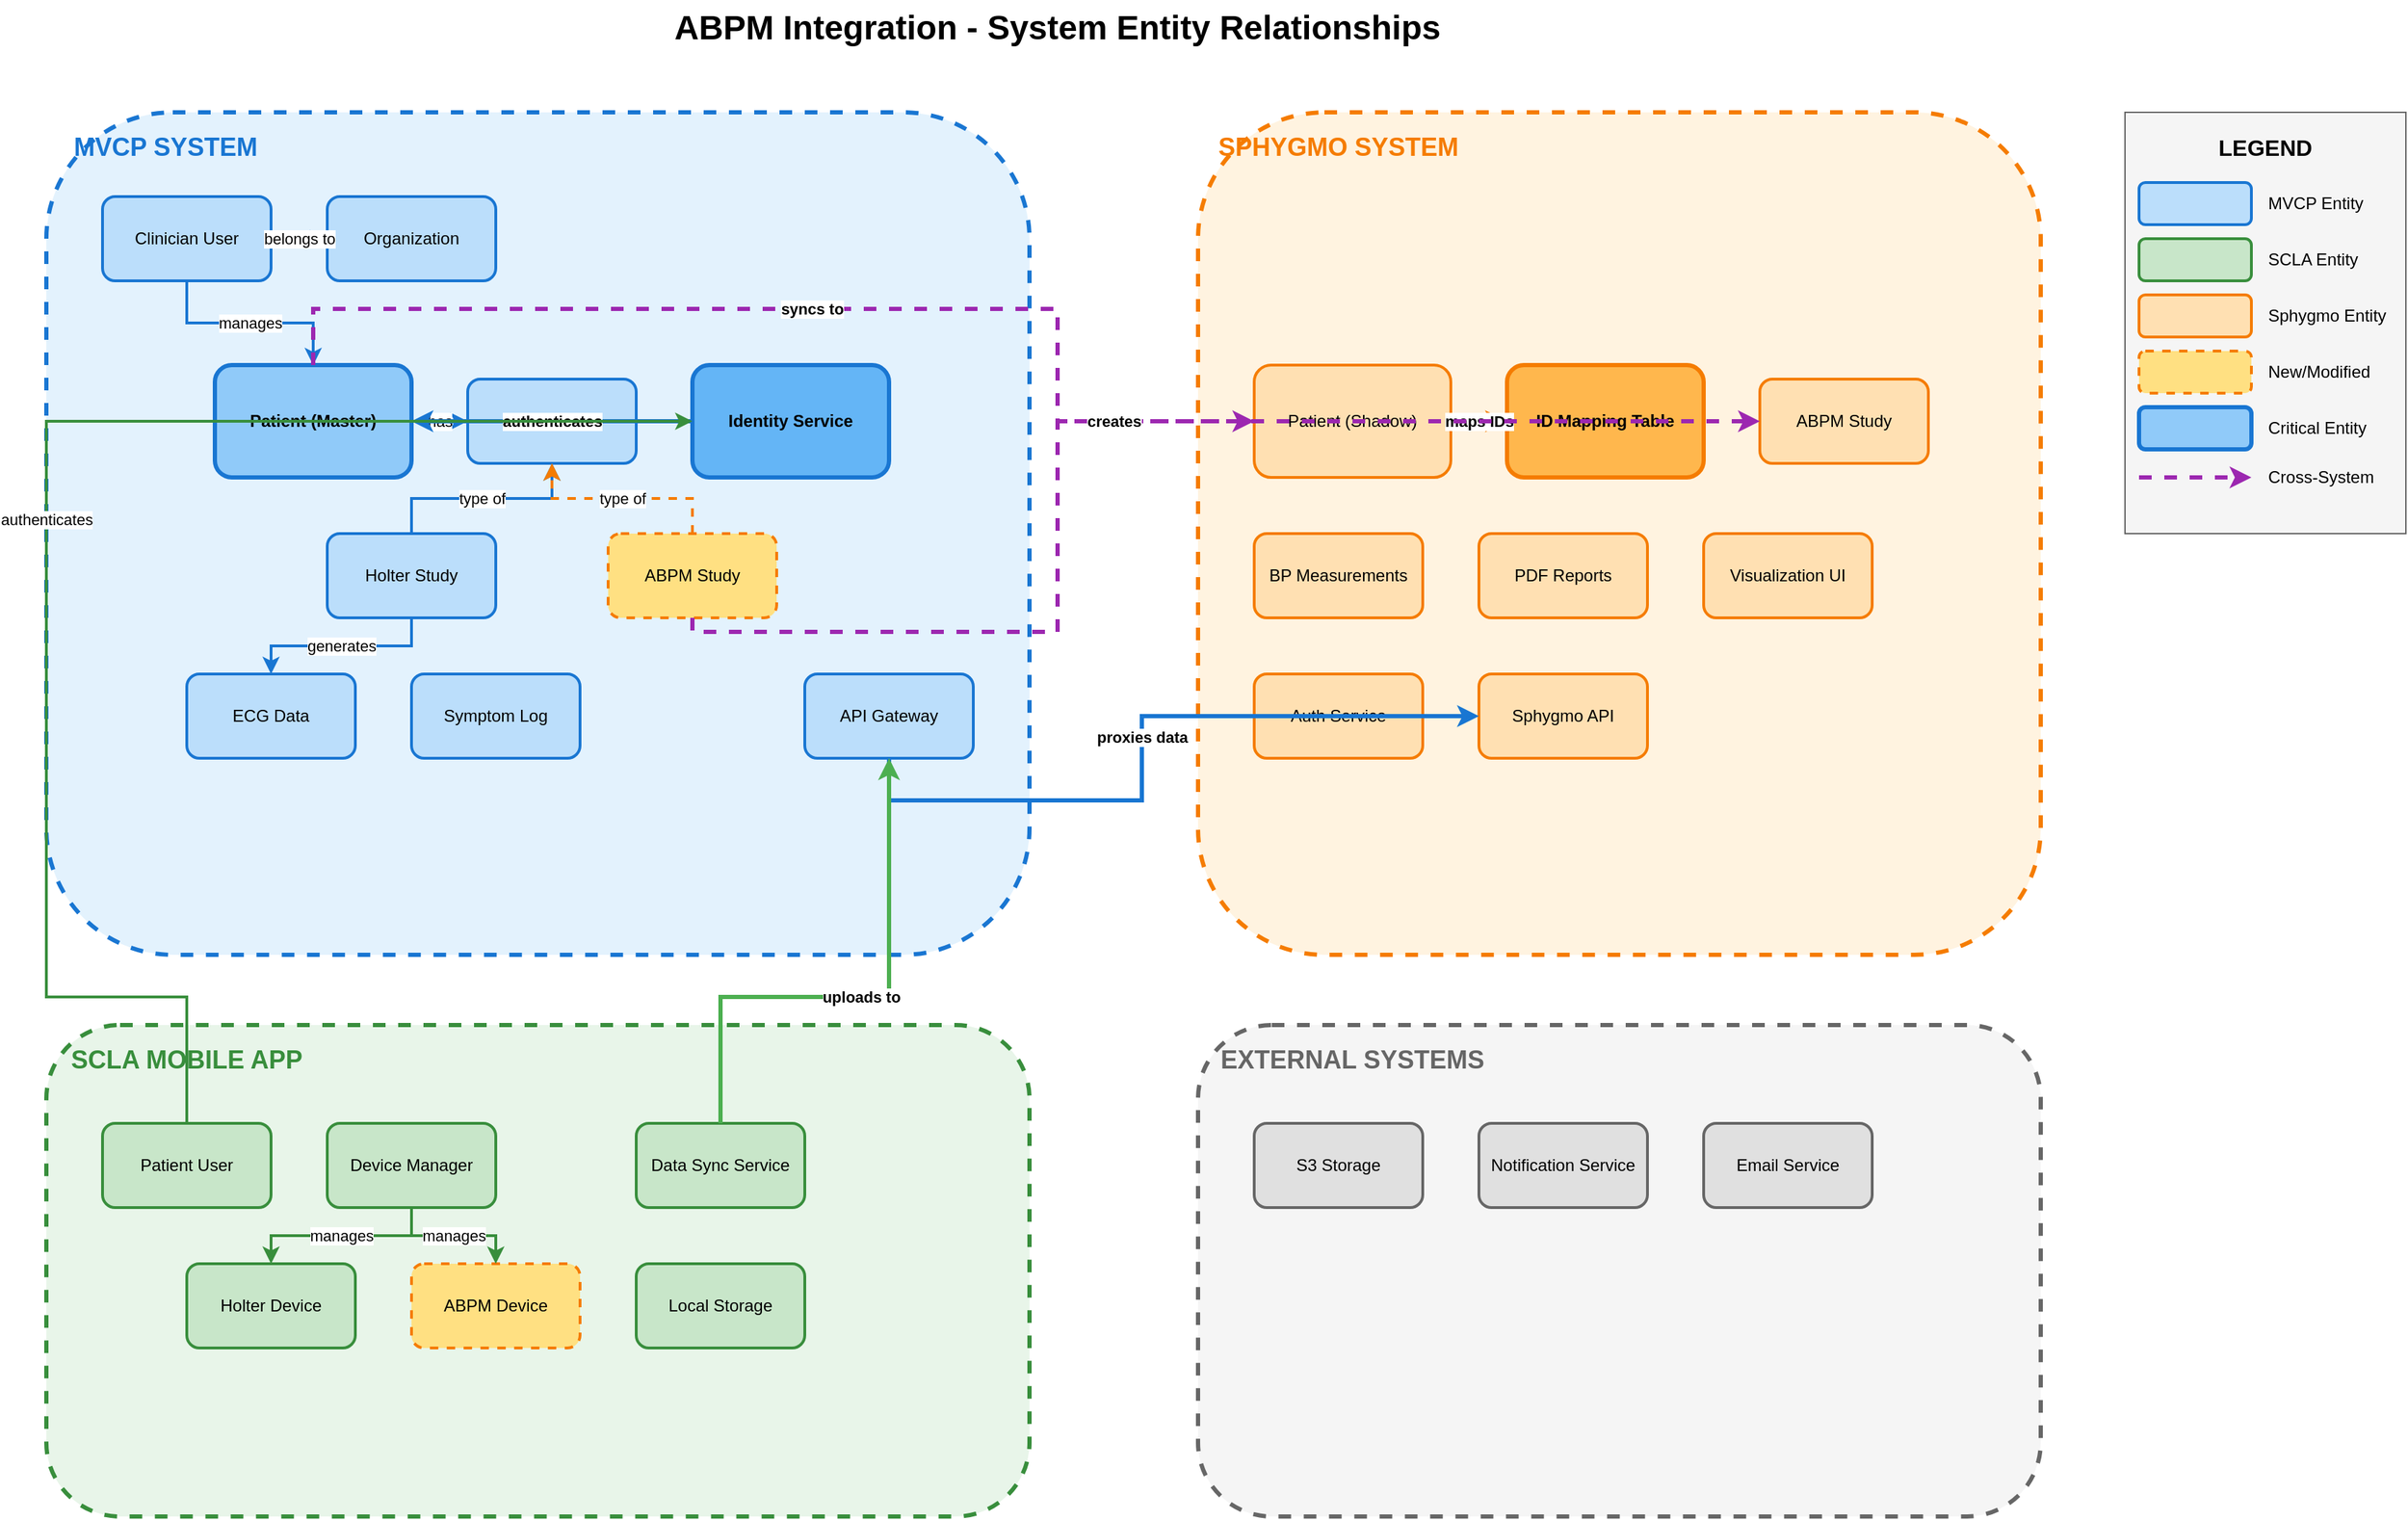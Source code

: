 <?xml version="1.0" encoding="UTF-8"?>
<mxfile version="24.0.0" type="device">
  <diagram name="ABPM Integration Entity Relationships" id="abpm-entities">
    <mxGraphModel dx="1422" dy="794" grid="1" gridSize="10" guides="1" tooltips="1" connect="1" arrows="1" fold="1" page="1" pageScale="1" pageWidth="1600" pageHeight="1200" math="0" shadow="0">
      <root>
        <mxCell id="0" />
        <mxCell id="1" parent="0" />
        
        <!-- Title -->
        <mxCell id="title" value="ABPM Integration - System Entity Relationships" style="text;html=1;strokeColor=none;fillColor=none;align=center;verticalAlign=middle;whiteSpace=wrap;rounded=0;fontSize=24;fontStyle=1" vertex="1" parent="1">
          <mxGeometry x="500" y="20" width="600" height="40" as="geometry" />
        </mxCell>
        
        <!-- MVCP System Box -->
        <mxCell id="mvcp-box" value="" style="rounded=1;whiteSpace=wrap;html=1;fillColor=#E3F2FD;strokeColor=#1976D2;strokeWidth=3;dashed=1" vertex="1" parent="1">
          <mxGeometry x="80" y="100" width="700" height="600" as="geometry" />
        </mxCell>
        <mxCell id="mvcp-label" value="MVCP SYSTEM" style="text;html=1;strokeColor=none;fillColor=none;align=center;verticalAlign=middle;whiteSpace=wrap;rounded=0;fontSize=18;fontStyle=1;fontColor=#1976D2" vertex="1" parent="1">
          <mxGeometry x="90" y="110" width="150" height="30" as="geometry" />
        </mxCell>
        
        <!-- SCLA App Box -->
        <mxCell id="scla-box" value="" style="rounded=1;whiteSpace=wrap;html=1;fillColor=#E8F5E9;strokeColor=#388E3C;strokeWidth=3;dashed=1" vertex="1" parent="1">
          <mxGeometry x="80" y="750" width="700" height="350" as="geometry" />
        </mxCell>
        <mxCell id="scla-label" value="SCLA MOBILE APP" style="text;html=1;strokeColor=none;fillColor=none;align=center;verticalAlign=middle;whiteSpace=wrap;rounded=0;fontSize=18;fontStyle=1;fontColor=#388E3C" vertex="1" parent="1">
          <mxGeometry x="90" y="760" width="180" height="30" as="geometry" />
        </mxCell>
        
        <!-- Sphygmo System Box -->
        <mxCell id="sphygmo-box" value="" style="rounded=1;whiteSpace=wrap;html=1;fillColor=#FFF3E0;strokeColor=#F57C00;strokeWidth=3;dashed=1" vertex="1" parent="1">
          <mxGeometry x="900" y="100" width="600" height="600" as="geometry" />
        </mxCell>
        <mxCell id="sphygmo-label" value="SPHYGMO SYSTEM" style="text;html=1;strokeColor=none;fillColor=none;align=center;verticalAlign=middle;whiteSpace=wrap;rounded=0;fontSize=18;fontStyle=1;fontColor=#F57C00" vertex="1" parent="1">
          <mxGeometry x="910" y="110" width="180" height="30" as="geometry" />
        </mxCell>
        
        <!-- MVCP Entities -->
        <mxCell id="mvcp-user" value="Clinician User" style="rounded=1;whiteSpace=wrap;html=1;fillColor=#BBDEFB;strokeColor=#1976D2;strokeWidth=2" vertex="1" parent="1">
          <mxGeometry x="120" y="160" width="120" height="60" as="geometry" />
        </mxCell>
        
        <mxCell id="mvcp-org" value="Organization" style="rounded=1;whiteSpace=wrap;html=1;fillColor=#BBDEFB;strokeColor=#1976D2;strokeWidth=2" vertex="1" parent="1">
          <mxGeometry x="280" y="160" width="120" height="60" as="geometry" />
        </mxCell>
        
        <mxCell id="mvcp-patient" value="Patient (Master)" style="rounded=1;whiteSpace=wrap;html=1;fillColor=#90CAF9;strokeColor=#1976D2;strokeWidth=3;fontStyle=1" vertex="1" parent="1">
          <mxGeometry x="200" y="280" width="140" height="80" as="geometry" />
        </mxCell>
        
        <mxCell id="mvcp-study" value="Study" style="rounded=1;whiteSpace=wrap;html=1;fillColor=#BBDEFB;strokeColor=#1976D2;strokeWidth=2" vertex="1" parent="1">
          <mxGeometry x="380" y="290" width="120" height="60" as="geometry" />
        </mxCell>
        
        <mxCell id="mvcp-holter-study" value="Holter Study" style="rounded=1;whiteSpace=wrap;html=1;fillColor=#BBDEFB;strokeColor=#1976D2;strokeWidth=2" vertex="1" parent="1">
          <mxGeometry x="280" y="400" width="120" height="60" as="geometry" />
        </mxCell>
        
        <mxCell id="mvcp-abpm-study" value="ABPM Study" style="rounded=1;whiteSpace=wrap;html=1;fillColor=#FFE082;strokeColor=#F57C00;strokeWidth=2;dashed=1" vertex="1" parent="1">
          <mxGeometry x="480" y="400" width="120" height="60" as="geometry" />
        </mxCell>
        
        <mxCell id="mvcp-ecg-data" value="ECG Data" style="rounded=1;whiteSpace=wrap;html=1;fillColor=#BBDEFB;strokeColor=#1976D2;strokeWidth=2" vertex="1" parent="1">
          <mxGeometry x="180" y="500" width="120" height="60" as="geometry" />
        </mxCell>
        
        <mxCell id="mvcp-symptom" value="Symptom Log" style="rounded=1;whiteSpace=wrap;html=1;fillColor=#BBDEFB;strokeColor=#1976D2;strokeWidth=2" vertex="1" parent="1">
          <mxGeometry x="340" y="500" width="120" height="60" as="geometry" />
        </mxCell>
        
        <mxCell id="mvcp-identity" value="Identity Service" style="rounded=1;whiteSpace=wrap;html=1;fillColor=#64B5F6;strokeColor=#1976D2;strokeWidth=3;fontStyle=1" vertex="1" parent="1">
          <mxGeometry x="540" y="280" width="140" height="80" as="geometry" />
        </mxCell>
        
        <mxCell id="mvcp-api-gateway" value="API Gateway" style="rounded=1;whiteSpace=wrap;html=1;fillColor=#BBDEFB;strokeColor=#1976D2;strokeWidth=2" vertex="1" parent="1">
          <mxGeometry x="620" y="500" width="120" height="60" as="geometry" />
        </mxCell>
        
        <!-- SCLA Entities -->
        <mxCell id="scla-user" value="Patient User" style="rounded=1;whiteSpace=wrap;html=1;fillColor=#C8E6C9;strokeColor=#388E3C;strokeWidth=2" vertex="1" parent="1">
          <mxGeometry x="120" y="820" width="120" height="60" as="geometry" />
        </mxCell>
        
        <mxCell id="scla-device" value="Device Manager" style="rounded=1;whiteSpace=wrap;html=1;fillColor=#C8E6C9;strokeColor=#388E3C;strokeWidth=2" vertex="1" parent="1">
          <mxGeometry x="280" y="820" width="120" height="60" as="geometry" />
        </mxCell>
        
        <mxCell id="scla-holter" value="Holter Device" style="rounded=1;whiteSpace=wrap;html=1;fillColor=#C8E6C9;strokeColor=#388E3C;strokeWidth=2" vertex="1" parent="1">
          <mxGeometry x="180" y="920" width="120" height="60" as="geometry" />
        </mxCell>
        
        <mxCell id="scla-abpm" value="ABPM Device" style="rounded=1;whiteSpace=wrap;html=1;fillColor=#FFE082;strokeColor=#F57C00;strokeWidth=2;dashed=1" vertex="1" parent="1">
          <mxGeometry x="340" y="920" width="120" height="60" as="geometry" />
        </mxCell>
        
        <mxCell id="scla-sync" value="Data Sync Service" style="rounded=1;whiteSpace=wrap;html=1;fillColor=#C8E6C9;strokeColor=#388E3C;strokeWidth=2" vertex="1" parent="1">
          <mxGeometry x="500" y="820" width="120" height="60" as="geometry" />
        </mxCell>
        
        <mxCell id="scla-storage" value="Local Storage" style="rounded=1;whiteSpace=wrap;html=1;fillColor=#C8E6C9;strokeColor=#388E3C;strokeWidth=2" vertex="1" parent="1">
          <mxGeometry x="500" y="920" width="120" height="60" as="geometry" />
        </mxCell>
        
        <!-- Sphygmo Entities -->
        <mxCell id="sphygmo-patient" value="Patient (Shadow)" style="rounded=1;whiteSpace=wrap;html=1;fillColor=#FFE0B2;strokeColor=#F57C00;strokeWidth=2" vertex="1" parent="1">
          <mxGeometry x="940" y="280" width="140" height="80" as="geometry" />
        </mxCell>
        
        <mxCell id="sphygmo-mapping" value="ID Mapping Table" style="rounded=1;whiteSpace=wrap;html=1;fillColor=#FFB74D;strokeColor=#F57C00;strokeWidth=3;fontStyle=1" vertex="1" parent="1">
          <mxGeometry x="1120" y="280" width="140" height="80" as="geometry" />
        </mxCell>
        
        <mxCell id="sphygmo-abpm-study" value="ABPM Study" style="rounded=1;whiteSpace=wrap;html=1;fillColor=#FFE0B2;strokeColor=#F57C00;strokeWidth=2" vertex="1" parent="1">
          <mxGeometry x="1300" y="290" width="120" height="60" as="geometry" />
        </mxCell>
        
        <mxCell id="sphygmo-bp-data" value="BP Measurements" style="rounded=1;whiteSpace=wrap;html=1;fillColor=#FFE0B2;strokeColor=#F57C00;strokeWidth=2" vertex="1" parent="1">
          <mxGeometry x="940" y="400" width="120" height="60" as="geometry" />
        </mxCell>
        
        <mxCell id="sphygmo-report" value="PDF Reports" style="rounded=1;whiteSpace=wrap;html=1;fillColor=#FFE0B2;strokeColor=#F57C00;strokeWidth=2" vertex="1" parent="1">
          <mxGeometry x="1100" y="400" width="120" height="60" as="geometry" />
        </mxCell>
        
        <mxCell id="sphygmo-viz" value="Visualization UI" style="rounded=1;whiteSpace=wrap;html=1;fillColor=#FFE0B2;strokeColor=#F57C00;strokeWidth=2" vertex="1" parent="1">
          <mxGeometry x="1260" y="400" width="120" height="60" as="geometry" />
        </mxCell>
        
        <mxCell id="sphygmo-api" value="Sphygmo API" style="rounded=1;whiteSpace=wrap;html=1;fillColor=#FFE0B2;strokeColor=#F57C00;strokeWidth=2" vertex="1" parent="1">
          <mxGeometry x="1100" y="500" width="120" height="60" as="geometry" />
        </mxCell>
        
        <mxCell id="sphygmo-auth" value="Auth Service" style="rounded=1;whiteSpace=wrap;html=1;fillColor=#FFE0B2;strokeColor=#F57C00;strokeWidth=2" vertex="1" parent="1">
          <mxGeometry x="940" y="500" width="120" height="60" as="geometry" />
        </mxCell>
        
        <!-- External Entities -->
        <mxCell id="external-box" value="" style="rounded=1;whiteSpace=wrap;html=1;fillColor=#F5F5F5;strokeColor=#666666;strokeWidth=3;dashed=1" vertex="1" parent="1">
          <mxGeometry x="900" y="750" width="600" height="350" as="geometry" />
        </mxCell>
        <mxCell id="external-label" value="EXTERNAL SYSTEMS" style="text;html=1;strokeColor=none;fillColor=none;align=center;verticalAlign=middle;whiteSpace=wrap;rounded=0;fontSize=18;fontStyle=1;fontColor=#666666" vertex="1" parent="1">
          <mxGeometry x="910" y="760" width="200" height="30" as="geometry" />
        </mxCell>
        
        <mxCell id="s3-storage" value="S3 Storage" style="rounded=1;whiteSpace=wrap;html=1;fillColor=#E0E0E0;strokeColor=#666666;strokeWidth=2" vertex="1" parent="1">
          <mxGeometry x="940" y="820" width="120" height="60" as="geometry" />
        </mxCell>
        
        <mxCell id="notification" value="Notification Service" style="rounded=1;whiteSpace=wrap;html=1;fillColor=#E0E0E0;strokeColor=#666666;strokeWidth=2" vertex="1" parent="1">
          <mxGeometry x="1100" y="820" width="120" height="60" as="geometry" />
        </mxCell>
        
        <mxCell id="email" value="Email Service" style="rounded=1;whiteSpace=wrap;html=1;fillColor=#E0E0E0;strokeColor=#666666;strokeWidth=2" vertex="1" parent="1">
          <mxGeometry x="1260" y="820" width="120" height="60" as="geometry" />
        </mxCell>
        
        <!-- Relationships -->
        <!-- MVCP Internal -->
        <mxCell id="edge1" value="belongs to" style="edgeStyle=orthogonalEdgeStyle;rounded=0;orthogonalLoop=1;jettySize=auto;html=1;strokeColor=#1976D2;strokeWidth=2" edge="1" parent="1" source="mvcp-user" target="mvcp-org">
          <mxGeometry relative="1" as="geometry" />
        </mxCell>
        
        <mxCell id="edge2" value="manages" style="edgeStyle=orthogonalEdgeStyle;rounded=0;orthogonalLoop=1;jettySize=auto;html=1;strokeColor=#1976D2;strokeWidth=2" edge="1" parent="1" source="mvcp-user" target="mvcp-patient">
          <mxGeometry relative="1" as="geometry" />
        </mxCell>
        
        <mxCell id="edge3" value="has" style="edgeStyle=orthogonalEdgeStyle;rounded=0;orthogonalLoop=1;jettySize=auto;html=1;strokeColor=#1976D2;strokeWidth=2" edge="1" parent="1" source="mvcp-patient" target="mvcp-study">
          <mxGeometry relative="1" as="geometry" />
        </mxCell>
        
        <mxCell id="edge4" value="type of" style="edgeStyle=orthogonalEdgeStyle;rounded=0;orthogonalLoop=1;jettySize=auto;html=1;strokeColor=#1976D2;strokeWidth=2" edge="1" parent="1" source="mvcp-holter-study" target="mvcp-study">
          <mxGeometry relative="1" as="geometry" />
        </mxCell>
        
        <mxCell id="edge5" value="type of" style="edgeStyle=orthogonalEdgeStyle;rounded=0;orthogonalLoop=1;jettySize=auto;html=1;strokeColor=#F57C00;strokeWidth=2;dashed=1" edge="1" parent="1" source="mvcp-abpm-study" target="mvcp-study">
          <mxGeometry relative="1" as="geometry" />
        </mxCell>
        
        <mxCell id="edge6" value="generates" style="edgeStyle=orthogonalEdgeStyle;rounded=0;orthogonalLoop=1;jettySize=auto;html=1;strokeColor=#1976D2;strokeWidth=2" edge="1" parent="1" source="mvcp-holter-study" target="mvcp-ecg-data">
          <mxGeometry relative="1" as="geometry" />
        </mxCell>
        
        <mxCell id="edge7" value="authenticates" style="edgeStyle=orthogonalEdgeStyle;rounded=0;orthogonalLoop=1;jettySize=auto;html=1;strokeColor=#1976D2;strokeWidth=3;fontStyle=1" edge="1" parent="1" source="mvcp-identity" target="mvcp-patient">
          <mxGeometry relative="1" as="geometry" />
        </mxCell>
        
        <!-- Cross-System -->
        <mxCell id="edge8" value="syncs to" style="edgeStyle=orthogonalEdgeStyle;rounded=0;orthogonalLoop=1;jettySize=auto;html=1;strokeColor=#9C27B0;strokeWidth=3;fontStyle=1;dashed=1" edge="1" parent="1" source="mvcp-patient" target="sphygmo-patient">
          <mxGeometry relative="1" as="geometry">
            <Array as="points">
              <mxPoint x="270" y="240" />
              <mxPoint x="800" y="240" />
              <mxPoint x="800" y="320" />
            </Array>
          </mxGeometry>
        </mxCell>
        
        <mxCell id="edge9" value="maps IDs" style="edgeStyle=orthogonalEdgeStyle;rounded=0;orthogonalLoop=1;jettySize=auto;html=1;strokeColor=#F57C00;strokeWidth=3;fontStyle=1" edge="1" parent="1" source="sphygmo-patient" target="sphygmo-mapping">
          <mxGeometry relative="1" as="geometry" />
        </mxCell>
        
        <mxCell id="edge10" value="creates" style="edgeStyle=orthogonalEdgeStyle;rounded=0;orthogonalLoop=1;jettySize=auto;html=1;strokeColor=#9C27B0;strokeWidth=3;fontStyle=1;dashed=1" edge="1" parent="1" source="mvcp-abpm-study" target="sphygmo-abpm-study">
          <mxGeometry relative="1" as="geometry">
            <Array as="points">
              <mxPoint x="540" y="470" />
              <mxPoint x="800" y="470" />
              <mxPoint x="800" y="320" />
            </Array>
          </mxGeometry>
        </mxCell>
        
        <mxCell id="edge11" value="proxies data" style="edgeStyle=orthogonalEdgeStyle;rounded=0;orthogonalLoop=1;jettySize=auto;html=1;strokeColor=#1976D2;strokeWidth=3;fontStyle=1" edge="1" parent="1" source="mvcp-api-gateway" target="sphygmo-api">
          <mxGeometry relative="1" as="geometry">
            <Array as="points">
              <mxPoint x="680" y="590" />
              <mxPoint x="860" y="590" />
              <mxPoint x="860" y="530" />
            </Array>
          </mxGeometry>
        </mxCell>
        
        <!-- SCLA to MVCP -->
        <mxCell id="edge12" value="uploads to" style="edgeStyle=orthogonalEdgeStyle;rounded=0;orthogonalLoop=1;jettySize=auto;html=1;strokeColor=#4CAF50;strokeWidth=3;fontStyle=1" edge="1" parent="1" source="scla-sync" target="mvcp-api-gateway">
          <mxGeometry relative="1" as="geometry">
            <Array as="points">
              <mxPoint x="560" y="730" />
              <mxPoint x="680" y="730" />
            </Array>
          </mxGeometry>
        </mxCell>
        
        <mxCell id="edge13" value="authenticates" style="edgeStyle=orthogonalEdgeStyle;rounded=0;orthogonalLoop=1;jettySize=auto;html=1;strokeColor=#388E3C;strokeWidth=2" edge="1" parent="1" source="scla-user" target="mvcp-identity">
          <mxGeometry relative="1" as="geometry">
            <Array as="points">
              <mxPoint x="180" y="730" />
              <mxPoint x="80" y="730" />
              <mxPoint x="80" y="320" />
            </Array>
          </mxGeometry>
        </mxCell>
        
        <!-- Device relationships -->
        <mxCell id="edge14" value="manages" style="edgeStyle=orthogonalEdgeStyle;rounded=0;orthogonalLoop=1;jettySize=auto;html=1;strokeColor=#388E3C;strokeWidth=2" edge="1" parent="1" source="scla-device" target="scla-holter">
          <mxGeometry relative="1" as="geometry" />
        </mxCell>
        
        <mxCell id="edge15" value="manages" style="edgeStyle=orthogonalEdgeStyle;rounded=0;orthogonalLoop=1;jettySize=auto;html=1;strokeColor=#388E3C;strokeWidth=2" edge="1" parent="1" source="scla-device" target="scla-abpm">
          <mxGeometry relative="1" as="geometry" />
        </mxCell>
        
        <!-- Legend -->
        <mxCell id="legend-box" value="" style="rounded=0;whiteSpace=wrap;html=1;fillColor=#F5F5F5;strokeColor=#666666;strokeWidth=1" vertex="1" parent="1">
          <mxGeometry x="1560" y="100" width="200" height="300" as="geometry" />
        </mxCell>
        <mxCell id="legend-title" value="LEGEND" style="text;html=1;strokeColor=none;fillColor=none;align=center;verticalAlign=middle;whiteSpace=wrap;rounded=0;fontSize=16;fontStyle=1" vertex="1" parent="1">
          <mxGeometry x="1560" y="110" width="200" height="30" as="geometry" />
        </mxCell>
        
        <mxCell id="legend-mvcp" value="" style="rounded=1;whiteSpace=wrap;html=1;fillColor=#BBDEFB;strokeColor=#1976D2;strokeWidth=2" vertex="1" parent="1">
          <mxGeometry x="1570" y="150" width="80" height="30" as="geometry" />
        </mxCell>
        <mxCell id="legend-mvcp-text" value="MVCP Entity" style="text;html=1;strokeColor=none;fillColor=none;align=left;verticalAlign=middle;whiteSpace=wrap;rounded=0;fontSize=12" vertex="1" parent="1">
          <mxGeometry x="1660" y="150" width="90" height="30" as="geometry" />
        </mxCell>
        
        <mxCell id="legend-scla" value="" style="rounded=1;whiteSpace=wrap;html=1;fillColor=#C8E6C9;strokeColor=#388E3C;strokeWidth=2" vertex="1" parent="1">
          <mxGeometry x="1570" y="190" width="80" height="30" as="geometry" />
        </mxCell>
        <mxCell id="legend-scla-text" value="SCLA Entity" style="text;html=1;strokeColor=none;fillColor=none;align=left;verticalAlign=middle;whiteSpace=wrap;rounded=0;fontSize=12" vertex="1" parent="1">
          <mxGeometry x="1660" y="190" width="90" height="30" as="geometry" />
        </mxCell>
        
        <mxCell id="legend-sphygmo" value="" style="rounded=1;whiteSpace=wrap;html=1;fillColor=#FFE0B2;strokeColor=#F57C00;strokeWidth=2" vertex="1" parent="1">
          <mxGeometry x="1570" y="230" width="80" height="30" as="geometry" />
        </mxCell>
        <mxCell id="legend-sphygmo-text" value="Sphygmo Entity" style="text;html=1;strokeColor=none;fillColor=none;align=left;verticalAlign=middle;whiteSpace=wrap;rounded=0;fontSize=12" vertex="1" parent="1">
          <mxGeometry x="1660" y="230" width="90" height="30" as="geometry" />
        </mxCell>
        
        <mxCell id="legend-new" value="" style="rounded=1;whiteSpace=wrap;html=1;fillColor=#FFE082;strokeColor=#F57C00;strokeWidth=2;dashed=1" vertex="1" parent="1">
          <mxGeometry x="1570" y="270" width="80" height="30" as="geometry" />
        </mxCell>
        <mxCell id="legend-new-text" value="New/Modified" style="text;html=1;strokeColor=none;fillColor=none;align=left;verticalAlign=middle;whiteSpace=wrap;rounded=0;fontSize=12" vertex="1" parent="1">
          <mxGeometry x="1660" y="270" width="90" height="30" as="geometry" />
        </mxCell>
        
        <mxCell id="legend-critical" value="" style="rounded=1;whiteSpace=wrap;html=1;fillColor=#90CAF9;strokeColor=#1976D2;strokeWidth=3;fontStyle=1" vertex="1" parent="1">
          <mxGeometry x="1570" y="310" width="80" height="30" as="geometry" />
        </mxCell>
        <mxCell id="legend-critical-text" value="Critical Entity" style="text;html=1;strokeColor=none;fillColor=none;align=left;verticalAlign=middle;whiteSpace=wrap;rounded=0;fontSize=12" vertex="1" parent="1">
          <mxGeometry x="1660" y="310" width="90" height="30" as="geometry" />
        </mxCell>
        
        <mxCell id="legend-sync" value="" style="edgeStyle=orthogonalEdgeStyle;rounded=0;orthogonalLoop=1;jettySize=auto;html=1;strokeColor=#9C27B0;strokeWidth=3;fontStyle=1;dashed=1" edge="1" parent="1">
          <mxGeometry x="1570" y="350" width="80" height="20" as="geometry">
            <mxPoint x="1570" y="360" as="sourcePoint" />
            <mxPoint x="1650" y="360" as="targetPoint" />
          </mxGeometry>
        </mxCell>
        <mxCell id="legend-sync-text" value="Cross-System" style="text;html=1;strokeColor=none;fillColor=none;align=left;verticalAlign=middle;whiteSpace=wrap;rounded=0;fontSize=12" vertex="1" parent="1">
          <mxGeometry x="1660" y="350" width="90" height="20" as="geometry" />
        </mxCell>
        
      </root>
    </mxGraphModel>
  </diagram>
</mxfile>